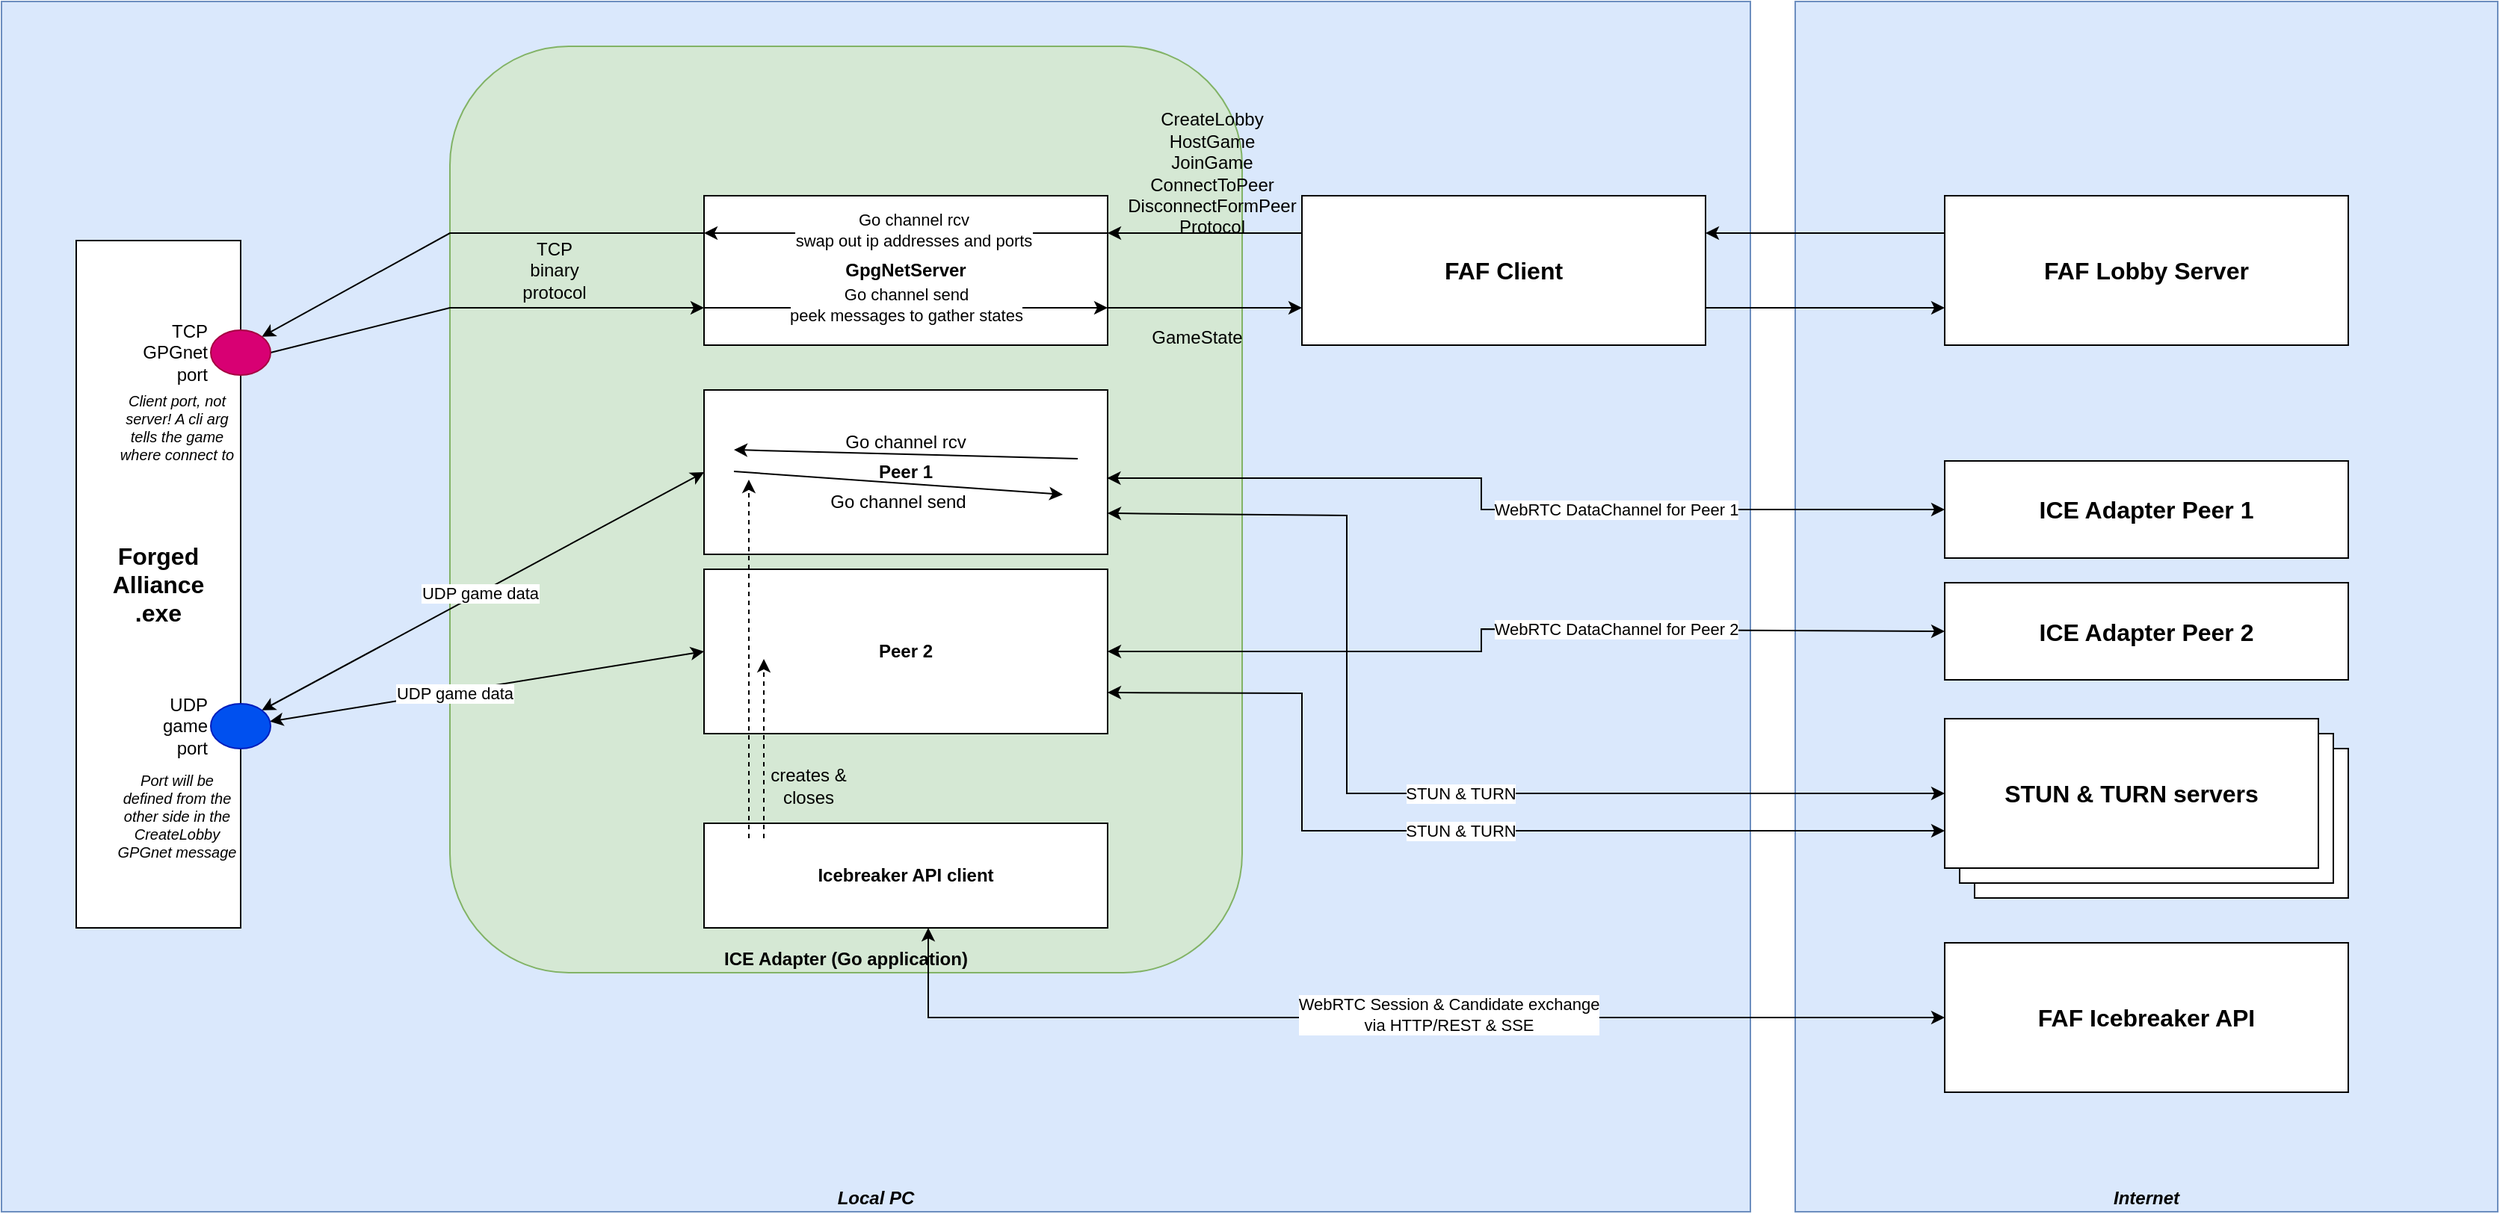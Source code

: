 <mxfile version="26.0.9">
  <diagram name="Seite-1" id="j7t9SyDO1EUvbDHaDkpl">
    <mxGraphModel dx="12872" dy="974" grid="1" gridSize="10" guides="1" tooltips="1" connect="1" arrows="1" fold="1" page="1" pageScale="1" pageWidth="10000" pageHeight="10000" math="0" shadow="0">
      <root>
        <mxCell id="0" />
        <mxCell id="1" parent="0" />
        <mxCell id="tP01knA336P8aqCGT2eO-60" value="Internet" style="rounded=0;whiteSpace=wrap;html=1;fillColor=#dae8fc;strokeColor=#6c8ebf;labelPosition=center;verticalLabelPosition=middle;align=center;verticalAlign=bottom;spacing=2;spacingBottom=0;spacingLeft=0;fontStyle=3" vertex="1" parent="1">
          <mxGeometry x="1110" y="40" width="470" height="810" as="geometry" />
        </mxCell>
        <mxCell id="tP01knA336P8aqCGT2eO-52" value="Local PC" style="rounded=0;whiteSpace=wrap;html=1;fillColor=#dae8fc;strokeColor=#6c8ebf;labelPosition=center;verticalLabelPosition=middle;align=center;verticalAlign=bottom;spacing=2;spacingBottom=0;spacingLeft=0;fontStyle=3" vertex="1" parent="1">
          <mxGeometry x="-90" y="40" width="1170" height="810" as="geometry" />
        </mxCell>
        <mxCell id="tP01knA336P8aqCGT2eO-32" value="ICE Adapter (Go application)" style="rounded=1;whiteSpace=wrap;html=1;fillColor=#d5e8d4;strokeColor=#82b366;verticalAlign=bottom;fontStyle=1" vertex="1" parent="1">
          <mxGeometry x="210" y="70" width="530" height="620" as="geometry" />
        </mxCell>
        <mxCell id="tP01knA336P8aqCGT2eO-21" style="rounded=0;orthogonalLoop=1;jettySize=auto;html=1;exitX=1;exitY=0.5;exitDx=0;exitDy=0;entryX=0;entryY=0.75;entryDx=0;entryDy=0;" edge="1" parent="1" source="tP01knA336P8aqCGT2eO-54" target="tP01knA336P8aqCGT2eO-5">
          <mxGeometry relative="1" as="geometry">
            <Array as="points">
              <mxPoint x="210" y="245" />
            </Array>
          </mxGeometry>
        </mxCell>
        <mxCell id="tP01knA336P8aqCGT2eO-2" value="FAF Icebreaker API" style="rounded=0;whiteSpace=wrap;html=1;fontSize=16;fontStyle=1" vertex="1" parent="1">
          <mxGeometry x="1210" y="670" width="270" height="100" as="geometry" />
        </mxCell>
        <mxCell id="tP01knA336P8aqCGT2eO-3" value="Peer 1" style="rounded=0;whiteSpace=wrap;html=1;fontStyle=1" vertex="1" parent="1">
          <mxGeometry x="380" y="300" width="270" height="110" as="geometry" />
        </mxCell>
        <mxCell id="tP01knA336P8aqCGT2eO-4" value="Peer 2" style="rounded=0;whiteSpace=wrap;html=1;fontStyle=1" vertex="1" parent="1">
          <mxGeometry x="380" y="420" width="270" height="110" as="geometry" />
        </mxCell>
        <mxCell id="tP01knA336P8aqCGT2eO-5" value="GpgNetServer" style="rounded=0;whiteSpace=wrap;html=1;fontStyle=1" vertex="1" parent="1">
          <mxGeometry x="380" y="170" width="270" height="100" as="geometry" />
        </mxCell>
        <mxCell id="tP01knA336P8aqCGT2eO-6" value="" style="endArrow=classic;startArrow=classic;html=1;rounded=0;entryX=0;entryY=0.5;entryDx=0;entryDy=0;exitX=0.999;exitY=0.536;exitDx=0;exitDy=0;exitPerimeter=0;" edge="1" parent="1" source="tP01knA336P8aqCGT2eO-3" target="tP01knA336P8aqCGT2eO-65">
          <mxGeometry width="50" height="50" relative="1" as="geometry">
            <mxPoint x="630" y="380" as="sourcePoint" />
            <mxPoint x="1170" y="380" as="targetPoint" />
            <Array as="points">
              <mxPoint x="900" y="359" />
              <mxPoint x="900" y="380" />
            </Array>
          </mxGeometry>
        </mxCell>
        <mxCell id="tP01knA336P8aqCGT2eO-7" value="WebRTC DataChannel for Peer 1" style="edgeLabel;html=1;align=center;verticalAlign=middle;resizable=0;points=[];" vertex="1" connectable="0" parent="tP01knA336P8aqCGT2eO-6">
          <mxGeometry x="-0.115" y="3" relative="1" as="geometry">
            <mxPoint x="87" y="14" as="offset" />
          </mxGeometry>
        </mxCell>
        <mxCell id="tP01knA336P8aqCGT2eO-9" value="" style="endArrow=classic;startArrow=classic;html=1;rounded=0;entryX=0;entryY=0.5;entryDx=0;entryDy=0;exitX=1;exitY=0.5;exitDx=0;exitDy=0;" edge="1" parent="1" source="tP01knA336P8aqCGT2eO-4" target="tP01knA336P8aqCGT2eO-68">
          <mxGeometry width="50" height="50" relative="1" as="geometry">
            <mxPoint x="630" y="460" as="sourcePoint" />
            <mxPoint x="1170" y="460" as="targetPoint" />
            <Array as="points">
              <mxPoint x="900" y="475" />
              <mxPoint x="900" y="460" />
            </Array>
          </mxGeometry>
        </mxCell>
        <mxCell id="tP01knA336P8aqCGT2eO-10" value="WebRTC DataChannel for Peer 2" style="edgeLabel;html=1;align=center;verticalAlign=middle;resizable=0;points=[];" vertex="1" connectable="0" parent="tP01knA336P8aqCGT2eO-9">
          <mxGeometry x="-0.115" y="3" relative="1" as="geometry">
            <mxPoint x="93" y="-11" as="offset" />
          </mxGeometry>
        </mxCell>
        <mxCell id="tP01knA336P8aqCGT2eO-24" style="edgeStyle=orthogonalEdgeStyle;rounded=0;orthogonalLoop=1;jettySize=auto;html=1;exitX=0;exitY=0.25;exitDx=0;exitDy=0;" edge="1" parent="1" source="tP01knA336P8aqCGT2eO-11">
          <mxGeometry relative="1" as="geometry">
            <mxPoint x="650" y="195" as="targetPoint" />
          </mxGeometry>
        </mxCell>
        <mxCell id="tP01knA336P8aqCGT2eO-11" value="FAF Client" style="rounded=0;whiteSpace=wrap;html=1;fontSize=16;fontStyle=1" vertex="1" parent="1">
          <mxGeometry x="780" y="170" width="270" height="100" as="geometry" />
        </mxCell>
        <mxCell id="tP01knA336P8aqCGT2eO-12" value="FAF Lobby Server" style="rounded=0;whiteSpace=wrap;html=1;fontStyle=1;fontSize=16;" vertex="1" parent="1">
          <mxGeometry x="1210" y="170" width="270" height="100" as="geometry" />
        </mxCell>
        <mxCell id="tP01knA336P8aqCGT2eO-13" value="" style="endArrow=none;startArrow=classic;html=1;rounded=0;exitX=1;exitY=0;exitDx=0;exitDy=0;entryX=0;entryY=0.25;entryDx=0;entryDy=0;startFill=1;" edge="1" parent="1" source="tP01knA336P8aqCGT2eO-54" target="tP01knA336P8aqCGT2eO-5">
          <mxGeometry width="50" height="50" relative="1" as="geometry">
            <mxPoint x="780" y="450" as="sourcePoint" />
            <mxPoint x="830" y="400" as="targetPoint" />
            <Array as="points">
              <mxPoint x="210" y="195" />
            </Array>
          </mxGeometry>
        </mxCell>
        <mxCell id="tP01knA336P8aqCGT2eO-14" value="" style="endArrow=none;startArrow=classic;html=1;rounded=0;exitX=0;exitY=0.25;exitDx=0;exitDy=0;entryX=1;entryY=0.25;entryDx=0;entryDy=0;startFill=1;" edge="1" parent="1" source="tP01knA336P8aqCGT2eO-5" target="tP01knA336P8aqCGT2eO-5">
          <mxGeometry width="50" height="50" relative="1" as="geometry">
            <mxPoint x="780" y="450" as="sourcePoint" />
            <mxPoint x="830" y="400" as="targetPoint" />
          </mxGeometry>
        </mxCell>
        <mxCell id="tP01knA336P8aqCGT2eO-16" value="Go channel rcv&lt;br&gt;swap out ip addresses and ports" style="edgeLabel;html=1;align=center;verticalAlign=middle;resizable=0;points=[];" vertex="1" connectable="0" parent="tP01knA336P8aqCGT2eO-14">
          <mxGeometry x="-0.082" y="2" relative="1" as="geometry">
            <mxPoint x="16" as="offset" />
          </mxGeometry>
        </mxCell>
        <mxCell id="tP01knA336P8aqCGT2eO-17" value="CreateLobby&lt;br&gt;HostGame&lt;br&gt;JoinGame&lt;br&gt;ConnectToPeer&lt;br&gt;DisconnectFormPeer&lt;br&gt;Protocol" style="text;html=1;align=center;verticalAlign=middle;whiteSpace=wrap;rounded=0;" vertex="1" parent="1">
          <mxGeometry x="690" y="140" width="60" height="30" as="geometry" />
        </mxCell>
        <mxCell id="tP01knA336P8aqCGT2eO-18" value="" style="endArrow=classic;html=1;rounded=0;exitX=0;exitY=0.25;exitDx=0;exitDy=0;entryX=1;entryY=0.25;entryDx=0;entryDy=0;" edge="1" parent="1" source="tP01knA336P8aqCGT2eO-12" target="tP01knA336P8aqCGT2eO-11">
          <mxGeometry width="50" height="50" relative="1" as="geometry">
            <mxPoint x="780" y="450" as="sourcePoint" />
            <mxPoint x="650" y="195" as="targetPoint" />
          </mxGeometry>
        </mxCell>
        <mxCell id="tP01knA336P8aqCGT2eO-20" value="" style="endArrow=classic;html=1;rounded=0;exitX=1;exitY=0.75;exitDx=0;exitDy=0;entryX=0;entryY=0.75;entryDx=0;entryDy=0;" edge="1" parent="1" source="tP01knA336P8aqCGT2eO-11" target="tP01knA336P8aqCGT2eO-12">
          <mxGeometry width="50" height="50" relative="1" as="geometry">
            <mxPoint x="780" y="450" as="sourcePoint" />
            <mxPoint x="830" y="400" as="targetPoint" />
          </mxGeometry>
        </mxCell>
        <mxCell id="tP01knA336P8aqCGT2eO-22" value="" style="endArrow=classic;html=1;rounded=0;exitX=1;exitY=0.75;exitDx=0;exitDy=0;entryX=0;entryY=0.75;entryDx=0;entryDy=0;" edge="1" parent="1" source="tP01knA336P8aqCGT2eO-5" target="tP01knA336P8aqCGT2eO-11">
          <mxGeometry width="50" height="50" relative="1" as="geometry">
            <mxPoint x="780" y="450" as="sourcePoint" />
            <mxPoint x="830" y="400" as="targetPoint" />
          </mxGeometry>
        </mxCell>
        <mxCell id="tP01knA336P8aqCGT2eO-26" style="edgeStyle=orthogonalEdgeStyle;rounded=0;orthogonalLoop=1;jettySize=auto;html=1;exitX=0;exitY=0.75;exitDx=0;exitDy=0;entryX=1;entryY=0.75;entryDx=0;entryDy=0;" edge="1" parent="1" source="tP01knA336P8aqCGT2eO-5" target="tP01knA336P8aqCGT2eO-5">
          <mxGeometry relative="1" as="geometry">
            <Array as="points">
              <mxPoint x="520" y="245" />
              <mxPoint x="520" y="245" />
            </Array>
          </mxGeometry>
        </mxCell>
        <mxCell id="tP01knA336P8aqCGT2eO-27" value="Go channel send&lt;br&gt;peek messages to gather states" style="edgeLabel;html=1;align=center;verticalAlign=middle;resizable=0;points=[];" vertex="1" connectable="0" parent="tP01knA336P8aqCGT2eO-26">
          <mxGeometry x="0.193" y="2" relative="1" as="geometry">
            <mxPoint x="-26" as="offset" />
          </mxGeometry>
        </mxCell>
        <mxCell id="tP01knA336P8aqCGT2eO-28" value="TCP binary protocol" style="text;html=1;align=center;verticalAlign=middle;whiteSpace=wrap;rounded=0;" vertex="1" parent="1">
          <mxGeometry x="250" y="205" width="60" height="30" as="geometry" />
        </mxCell>
        <mxCell id="tP01knA336P8aqCGT2eO-29" value="GameState" style="text;html=1;align=center;verticalAlign=middle;whiteSpace=wrap;rounded=0;" vertex="1" parent="1">
          <mxGeometry x="680" y="250" width="60" height="30" as="geometry" />
        </mxCell>
        <mxCell id="tP01knA336P8aqCGT2eO-34" style="edgeStyle=orthogonalEdgeStyle;rounded=0;orthogonalLoop=1;jettySize=auto;html=1;entryX=0;entryY=0.5;entryDx=0;entryDy=0;startArrow=classic;startFill=1;" edge="1" parent="1" source="tP01knA336P8aqCGT2eO-33" target="tP01knA336P8aqCGT2eO-2">
          <mxGeometry relative="1" as="geometry">
            <Array as="points">
              <mxPoint x="530" y="720" />
            </Array>
          </mxGeometry>
        </mxCell>
        <mxCell id="tP01knA336P8aqCGT2eO-61" value="WebRTC Session &amp;amp; Candidate exchange&lt;br&gt;via HTTP/REST &amp;amp; SSE" style="edgeLabel;html=1;align=center;verticalAlign=middle;resizable=0;points=[];" vertex="1" connectable="0" parent="tP01knA336P8aqCGT2eO-34">
          <mxGeometry x="0.102" y="2" relative="1" as="geometry">
            <mxPoint as="offset" />
          </mxGeometry>
        </mxCell>
        <mxCell id="tP01knA336P8aqCGT2eO-33" value="Icebreaker API client" style="rounded=0;whiteSpace=wrap;html=1;fontStyle=1" vertex="1" parent="1">
          <mxGeometry x="380" y="590" width="270" height="70" as="geometry" />
        </mxCell>
        <mxCell id="tP01knA336P8aqCGT2eO-36" value="" style="endArrow=classic;startArrow=classic;html=1;rounded=0;exitX=1;exitY=0;exitDx=0;exitDy=0;entryX=0;entryY=0.5;entryDx=0;entryDy=0;" edge="1" parent="1" source="tP01knA336P8aqCGT2eO-53" target="tP01knA336P8aqCGT2eO-3">
          <mxGeometry width="50" height="50" relative="1" as="geometry">
            <mxPoint x="780" y="450" as="sourcePoint" />
            <mxPoint x="830" y="400" as="targetPoint" />
          </mxGeometry>
        </mxCell>
        <mxCell id="tP01knA336P8aqCGT2eO-37" value="UDP game data" style="edgeLabel;html=1;align=center;verticalAlign=middle;resizable=0;points=[];" vertex="1" connectable="0" parent="tP01knA336P8aqCGT2eO-36">
          <mxGeometry x="-0.016" relative="1" as="geometry">
            <mxPoint as="offset" />
          </mxGeometry>
        </mxCell>
        <mxCell id="tP01knA336P8aqCGT2eO-38" value="" style="endArrow=classic;startArrow=classic;html=1;rounded=0;entryX=0;entryY=0.5;entryDx=0;entryDy=0;" edge="1" parent="1" source="tP01knA336P8aqCGT2eO-53" target="tP01knA336P8aqCGT2eO-4">
          <mxGeometry width="50" height="50" relative="1" as="geometry">
            <mxPoint x="780" y="450" as="sourcePoint" />
            <mxPoint x="380" y="475" as="targetPoint" />
          </mxGeometry>
        </mxCell>
        <mxCell id="tP01knA336P8aqCGT2eO-39" value="UDP game data" style="edgeLabel;html=1;align=center;verticalAlign=middle;resizable=0;points=[];" vertex="1" connectable="0" parent="tP01knA336P8aqCGT2eO-38">
          <mxGeometry x="-0.2" y="2" relative="1" as="geometry">
            <mxPoint x="8" y="2" as="offset" />
          </mxGeometry>
        </mxCell>
        <mxCell id="tP01knA336P8aqCGT2eO-40" value="" style="endArrow=classic;html=1;rounded=0;dashed=1;entryX=0.111;entryY=0.545;entryDx=0;entryDy=0;entryPerimeter=0;" edge="1" parent="1" target="tP01knA336P8aqCGT2eO-3">
          <mxGeometry width="50" height="50" relative="1" as="geometry">
            <mxPoint x="410" y="600" as="sourcePoint" />
            <mxPoint x="410" y="410" as="targetPoint" />
          </mxGeometry>
        </mxCell>
        <mxCell id="tP01knA336P8aqCGT2eO-41" value="" style="endArrow=classic;html=1;rounded=0;dashed=1;" edge="1" parent="1">
          <mxGeometry width="50" height="50" relative="1" as="geometry">
            <mxPoint x="420" y="600" as="sourcePoint" />
            <mxPoint x="420" y="480" as="targetPoint" />
          </mxGeometry>
        </mxCell>
        <mxCell id="tP01knA336P8aqCGT2eO-42" value="creates &amp;amp; closes" style="text;html=1;align=center;verticalAlign=middle;whiteSpace=wrap;rounded=0;" vertex="1" parent="1">
          <mxGeometry x="420" y="550" width="60" height="30" as="geometry" />
        </mxCell>
        <mxCell id="tP01knA336P8aqCGT2eO-43" value="" style="endArrow=classic;html=1;rounded=0;entryX=0.074;entryY=0.455;entryDx=0;entryDy=0;entryPerimeter=0;" edge="1" parent="1">
          <mxGeometry width="50" height="50" relative="1" as="geometry">
            <mxPoint x="630" y="345.95" as="sourcePoint" />
            <mxPoint x="399.98" y="340.0" as="targetPoint" />
          </mxGeometry>
        </mxCell>
        <mxCell id="tP01knA336P8aqCGT2eO-44" value="" style="endArrow=classic;html=1;rounded=0;entryX=0.889;entryY=0.636;entryDx=0;entryDy=0;entryPerimeter=0;" edge="1" parent="1" target="tP01knA336P8aqCGT2eO-3">
          <mxGeometry width="50" height="50" relative="1" as="geometry">
            <mxPoint x="400" y="354.5" as="sourcePoint" />
            <mxPoint x="690" y="354.55" as="targetPoint" />
          </mxGeometry>
        </mxCell>
        <mxCell id="tP01knA336P8aqCGT2eO-45" value="Go channel rcv" style="text;html=1;align=center;verticalAlign=middle;whiteSpace=wrap;rounded=0;" vertex="1" parent="1">
          <mxGeometry x="455" y="320" width="120" height="30" as="geometry" />
        </mxCell>
        <mxCell id="tP01knA336P8aqCGT2eO-46" value="Go channel send" style="text;html=1;align=center;verticalAlign=middle;whiteSpace=wrap;rounded=0;" vertex="1" parent="1">
          <mxGeometry x="450" y="360" width="120" height="30" as="geometry" />
        </mxCell>
        <mxCell id="tP01knA336P8aqCGT2eO-51" value="Forged&lt;br&gt;Alliance&lt;div&gt;.exe&lt;/div&gt;" style="rounded=0;whiteSpace=wrap;html=1;fontStyle=1;fontSize=16;" vertex="1" parent="1">
          <mxGeometry x="-40" y="200" width="110" height="460" as="geometry" />
        </mxCell>
        <mxCell id="tP01knA336P8aqCGT2eO-53" value="UDP game port" style="ellipse;whiteSpace=wrap;html=1;fillColor=#0050ef;fontColor=#000000;strokeColor=#001DBC;labelPosition=left;verticalLabelPosition=middle;align=right;verticalAlign=middle;" vertex="1" parent="1">
          <mxGeometry x="50" y="510" width="40" height="30" as="geometry" />
        </mxCell>
        <mxCell id="tP01knA336P8aqCGT2eO-54" value="TCP GPGnet port" style="ellipse;whiteSpace=wrap;html=1;fillColor=#d80073;fontColor=#000000;strokeColor=#A50040;labelPosition=left;verticalLabelPosition=middle;align=right;verticalAlign=middle;" vertex="1" parent="1">
          <mxGeometry x="50" y="260" width="40" height="30" as="geometry" />
        </mxCell>
        <mxCell id="tP01knA336P8aqCGT2eO-56" value="Client port, not server! A cli arg tells the game where connect to" style="text;html=1;align=center;verticalAlign=middle;whiteSpace=wrap;rounded=0;fontSize=10;fontStyle=2" vertex="1" parent="1">
          <mxGeometry x="-15" y="310" width="85" height="30" as="geometry" />
        </mxCell>
        <mxCell id="tP01knA336P8aqCGT2eO-58" value="Port will be defined from the other side in the CreateLobby GPGnet message" style="text;html=1;align=center;verticalAlign=middle;whiteSpace=wrap;rounded=0;fontSize=10;fontStyle=2" vertex="1" parent="1">
          <mxGeometry x="-15" y="570" width="85" height="30" as="geometry" />
        </mxCell>
        <mxCell id="tP01knA336P8aqCGT2eO-62" value="STUN &amp;amp; TURN servers" style="rounded=0;whiteSpace=wrap;html=1;" vertex="1" parent="1">
          <mxGeometry x="1230" y="540" width="250" height="100" as="geometry" />
        </mxCell>
        <mxCell id="tP01knA336P8aqCGT2eO-63" value="STUN &amp;amp; TURN servers" style="rounded=0;whiteSpace=wrap;html=1;" vertex="1" parent="1">
          <mxGeometry x="1220" y="530" width="250" height="100" as="geometry" />
        </mxCell>
        <mxCell id="tP01knA336P8aqCGT2eO-64" value="STUN &amp;amp; TURN servers" style="rounded=0;whiteSpace=wrap;html=1;fontSize=16;fontStyle=1" vertex="1" parent="1">
          <mxGeometry x="1210" y="520" width="250" height="100" as="geometry" />
        </mxCell>
        <mxCell id="tP01knA336P8aqCGT2eO-65" value="ICE Adapter Peer 1" style="rounded=0;whiteSpace=wrap;html=1;fontStyle=1;fontSize=16;" vertex="1" parent="1">
          <mxGeometry x="1210" y="347.5" width="270" height="65" as="geometry" />
        </mxCell>
        <mxCell id="tP01knA336P8aqCGT2eO-68" value="ICE Adapter Peer 2" style="rounded=0;whiteSpace=wrap;html=1;fontStyle=1;fontSize=16;" vertex="1" parent="1">
          <mxGeometry x="1210" y="429" width="270" height="65" as="geometry" />
        </mxCell>
        <mxCell id="tP01knA336P8aqCGT2eO-69" value="" style="endArrow=classic;startArrow=classic;html=1;rounded=0;exitX=1;exitY=0.75;exitDx=0;exitDy=0;entryX=0;entryY=0.75;entryDx=0;entryDy=0;" edge="1" parent="1" source="tP01knA336P8aqCGT2eO-4" target="tP01knA336P8aqCGT2eO-64">
          <mxGeometry width="50" height="50" relative="1" as="geometry">
            <mxPoint x="1160" y="440" as="sourcePoint" />
            <mxPoint x="1210" y="390" as="targetPoint" />
            <Array as="points">
              <mxPoint x="780" y="503" />
              <mxPoint x="780" y="595" />
            </Array>
          </mxGeometry>
        </mxCell>
        <mxCell id="tP01knA336P8aqCGT2eO-73" value="STUN &amp;amp; TURN" style="edgeLabel;html=1;align=center;verticalAlign=middle;resizable=0;points=[];" vertex="1" connectable="0" parent="tP01knA336P8aqCGT2eO-69">
          <mxGeometry x="0.005" relative="1" as="geometry">
            <mxPoint as="offset" />
          </mxGeometry>
        </mxCell>
        <mxCell id="tP01knA336P8aqCGT2eO-71" value="" style="endArrow=classic;startArrow=classic;html=1;rounded=0;exitX=1;exitY=0.75;exitDx=0;exitDy=0;entryX=0;entryY=0.5;entryDx=0;entryDy=0;" edge="1" parent="1" source="tP01knA336P8aqCGT2eO-3" target="tP01knA336P8aqCGT2eO-64">
          <mxGeometry width="50" height="50" relative="1" as="geometry">
            <mxPoint x="650" y="384" as="sourcePoint" />
            <mxPoint x="1235" y="476" as="targetPoint" />
            <Array as="points">
              <mxPoint x="810" y="384" />
              <mxPoint x="810" y="570" />
            </Array>
          </mxGeometry>
        </mxCell>
        <mxCell id="tP01knA336P8aqCGT2eO-72" value="STUN &amp;amp; TURN" style="edgeLabel;html=1;align=center;verticalAlign=middle;resizable=0;points=[];" vertex="1" connectable="0" parent="tP01knA336P8aqCGT2eO-71">
          <mxGeometry x="0.148" relative="1" as="geometry">
            <mxPoint x="-6" as="offset" />
          </mxGeometry>
        </mxCell>
      </root>
    </mxGraphModel>
  </diagram>
</mxfile>
